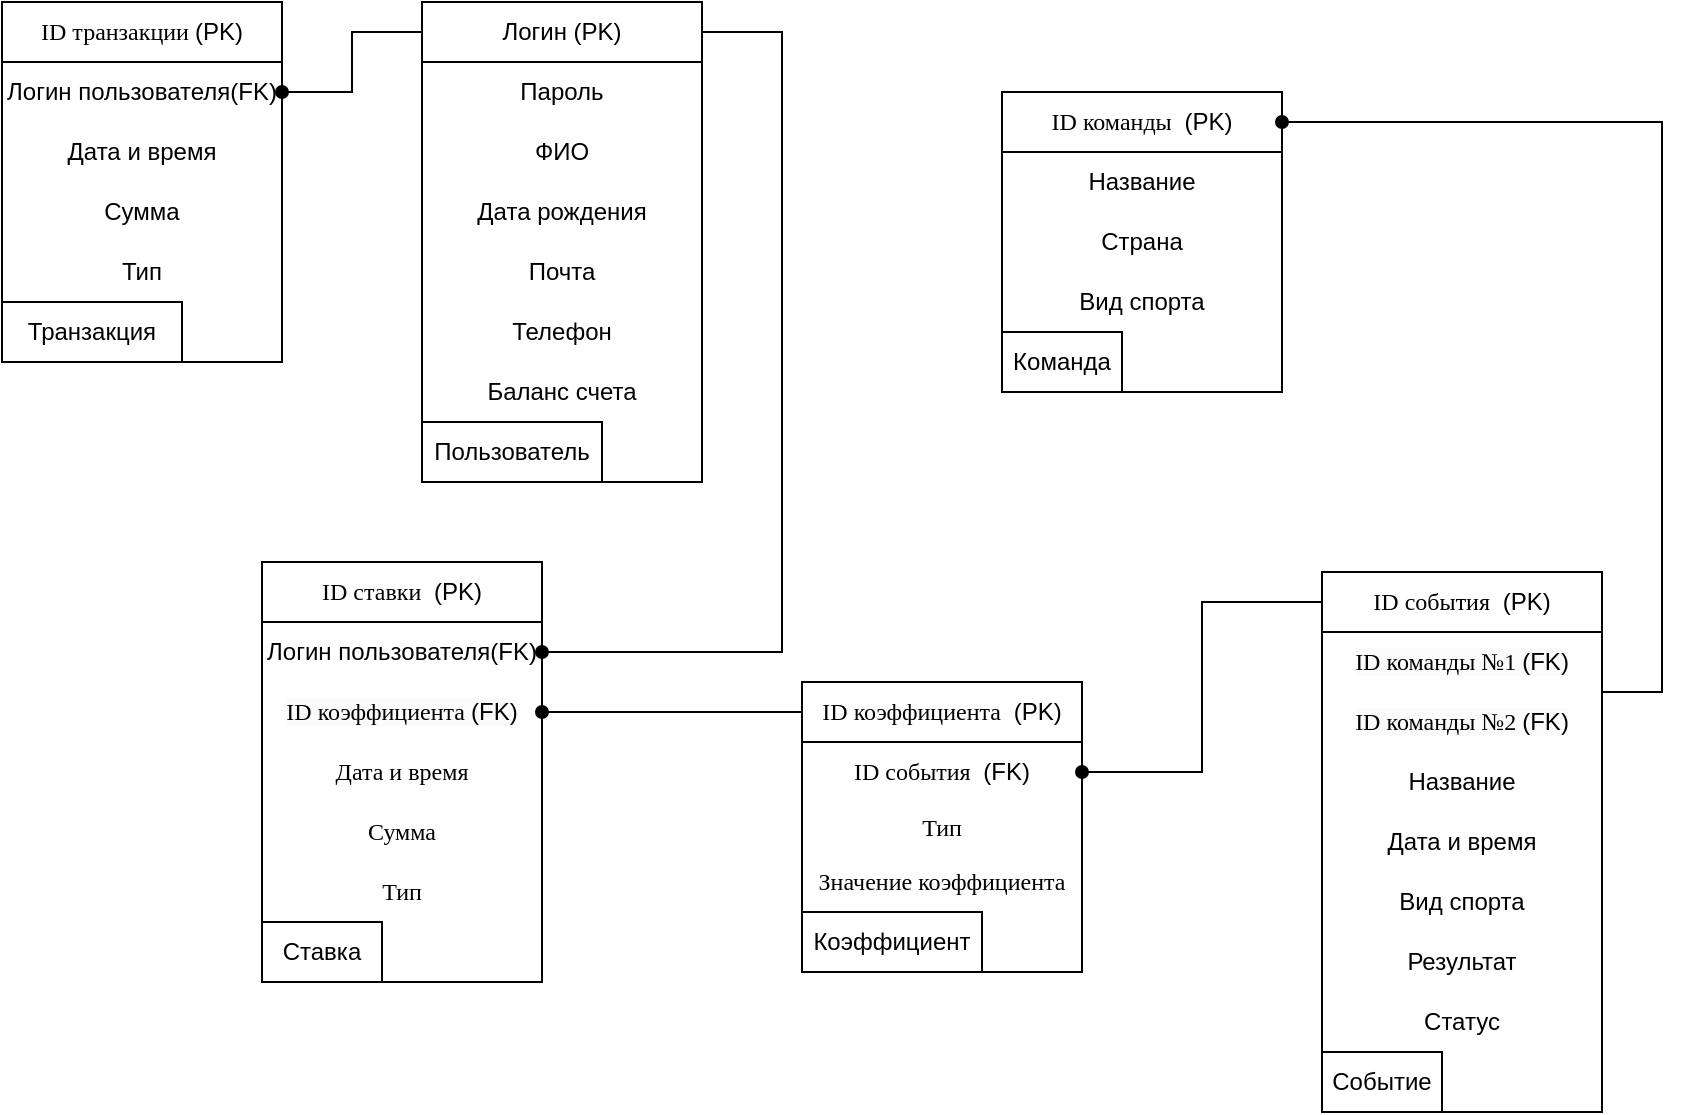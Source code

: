 <mxfile version="24.7.17">
  <diagram name="Страница — 1" id="kMK4P9hotfpQ_Spd6qPo">
    <mxGraphModel dx="925" dy="539" grid="1" gridSize="10" guides="1" tooltips="1" connect="1" arrows="1" fold="1" page="1" pageScale="1" pageWidth="827" pageHeight="1169" math="0" shadow="0">
      <root>
        <mxCell id="0" />
        <mxCell id="1" parent="0" />
        <mxCell id="Zv3L8iQLcZKGsGOPM7jH-1" value="" style="rounded=0;whiteSpace=wrap;html=1;fillColor=none;" parent="1" vertex="1">
          <mxGeometry x="220" y="300" width="140" height="240" as="geometry" />
        </mxCell>
        <mxCell id="Zv3L8iQLcZKGsGOPM7jH-2" style="edgeStyle=orthogonalEdgeStyle;rounded=0;orthogonalLoop=1;jettySize=auto;html=1;entryX=1;entryY=0.5;entryDx=0;entryDy=0;endArrow=oval;endFill=1;" parent="1" source="Zv3L8iQLcZKGsGOPM7jH-4" target="Zv3L8iQLcZKGsGOPM7jH-25" edge="1">
          <mxGeometry relative="1" as="geometry" />
        </mxCell>
        <mxCell id="Zv3L8iQLcZKGsGOPM7jH-3" style="edgeStyle=orthogonalEdgeStyle;rounded=0;orthogonalLoop=1;jettySize=auto;html=1;entryX=1;entryY=0.5;entryDx=0;entryDy=0;endArrow=oval;endFill=1;exitX=1;exitY=0.5;exitDx=0;exitDy=0;" parent="1" source="Zv3L8iQLcZKGsGOPM7jH-4" target="Zv3L8iQLcZKGsGOPM7jH-39" edge="1">
          <mxGeometry relative="1" as="geometry">
            <Array as="points">
              <mxPoint x="400" y="315" />
              <mxPoint x="400" y="625" />
            </Array>
          </mxGeometry>
        </mxCell>
        <mxCell id="Zv3L8iQLcZKGsGOPM7jH-4" value="Логин (PK)" style="rounded=0;whiteSpace=wrap;html=1;fillColor=none;" parent="1" vertex="1">
          <mxGeometry x="220" y="300" width="140" height="30" as="geometry" />
        </mxCell>
        <mxCell id="Zv3L8iQLcZKGsGOPM7jH-5" value="Пользователь" style="rounded=0;whiteSpace=wrap;html=1;fillColor=none;" parent="1" vertex="1">
          <mxGeometry x="220" y="510" width="90" height="30" as="geometry" />
        </mxCell>
        <mxCell id="Zv3L8iQLcZKGsGOPM7jH-6" value="Пароль" style="rounded=0;whiteSpace=wrap;html=1;fillColor=none;strokeColor=none;" parent="1" vertex="1">
          <mxGeometry x="220" y="330" width="140" height="30" as="geometry" />
        </mxCell>
        <mxCell id="Zv3L8iQLcZKGsGOPM7jH-7" value="" style="rounded=0;whiteSpace=wrap;html=1;fillColor=none;" parent="1" vertex="1">
          <mxGeometry x="140" y="580" width="140" height="210" as="geometry" />
        </mxCell>
        <mxCell id="Zv3L8iQLcZKGsGOPM7jH-8" value="&lt;font style=&quot;font-size: 12px;&quot;&gt;&lt;span style=&quot;line-height: 106%; font-family: &amp;quot;Times New Roman&amp;quot;, serif;&quot; lang=&quot;EN-US&quot;&gt;ID &lt;/span&gt;&lt;span style=&quot;line-height: 106%; font-family: &amp;quot;Times New Roman&amp;quot;, serif;&quot;&gt;ставки&amp;nbsp;&lt;/span&gt;&amp;nbsp;(PK)&lt;/font&gt;" style="rounded=0;whiteSpace=wrap;html=1;fillColor=none;" parent="1" vertex="1">
          <mxGeometry x="140" y="580" width="140" height="30" as="geometry" />
        </mxCell>
        <mxCell id="Zv3L8iQLcZKGsGOPM7jH-9" value="Ставка" style="rounded=0;whiteSpace=wrap;html=1;fillColor=none;" parent="1" vertex="1">
          <mxGeometry x="140" y="760" width="60" height="30" as="geometry" />
        </mxCell>
        <mxCell id="Zv3L8iQLcZKGsGOPM7jH-10" value="&lt;br&gt;&lt;span style=&quot;forced-color-adjust: none; color: rgb(0, 0, 0); font-size: 12px; font-style: normal; font-variant-ligatures: normal; font-variant-caps: normal; font-weight: 400; letter-spacing: normal; orphans: 2; text-align: center; text-indent: 0px; text-transform: none; widows: 2; word-spacing: 0px; -webkit-text-stroke-width: 0px; white-space: normal; background-color: rgb(251, 251, 251); text-decoration-thickness: initial; text-decoration-style: initial; text-decoration-color: initial; line-height: 12.72px; font-family: &amp;quot;Times New Roman&amp;quot;, serif;&quot; lang=&quot;EN-US&quot;&gt;ID&lt;span&gt;&amp;nbsp;коэффициента&amp;nbsp;&lt;/span&gt;&lt;/span&gt;&lt;span style=&quot;color: rgb(0, 0, 0); font-family: Helvetica; font-size: 12px; font-style: normal; font-variant-ligatures: normal; font-variant-caps: normal; font-weight: 400; letter-spacing: normal; orphans: 2; text-align: center; text-indent: 0px; text-transform: none; widows: 2; word-spacing: 0px; -webkit-text-stroke-width: 0px; white-space: normal; background-color: rgb(251, 251, 251); text-decoration-thickness: initial; text-decoration-style: initial; text-decoration-color: initial; display: inline !important; float: none;&quot;&gt;(FK)&lt;/span&gt;&lt;div&gt;&lt;br/&gt;&lt;/div&gt;" style="rounded=0;whiteSpace=wrap;html=1;fillColor=none;strokeColor=none;" parent="1" vertex="1">
          <mxGeometry x="140" y="640" width="140" height="30" as="geometry" />
        </mxCell>
        <mxCell id="Zv3L8iQLcZKGsGOPM7jH-11" value="" style="rounded=0;whiteSpace=wrap;html=1;fillColor=none;" parent="1" vertex="1">
          <mxGeometry x="670" y="585" width="140" height="270" as="geometry" />
        </mxCell>
        <mxCell id="Zv3L8iQLcZKGsGOPM7jH-12" style="edgeStyle=orthogonalEdgeStyle;rounded=0;orthogonalLoop=1;jettySize=auto;html=1;entryX=1;entryY=0.5;entryDx=0;entryDy=0;endArrow=oval;endFill=1;" parent="1" source="Zv3L8iQLcZKGsGOPM7jH-13" target="Zv3L8iQLcZKGsGOPM7jH-20" edge="1">
          <mxGeometry relative="1" as="geometry" />
        </mxCell>
        <mxCell id="Zv3L8iQLcZKGsGOPM7jH-13" value="&lt;font style=&quot;font-size: 12px;&quot;&gt;&lt;span style=&quot;line-height: 106%; font-family: &amp;quot;Times New Roman&amp;quot;, serif;&quot; lang=&quot;EN-US&quot;&gt;ID события&lt;/span&gt;&lt;span style=&quot;line-height: 106%; font-family: &amp;quot;Times New Roman&amp;quot;, serif;&quot;&gt;&amp;nbsp;&lt;/span&gt;&amp;nbsp;(PK)&lt;/font&gt;" style="rounded=0;whiteSpace=wrap;html=1;fillColor=none;" parent="1" vertex="1">
          <mxGeometry x="670" y="585" width="140" height="30" as="geometry" />
        </mxCell>
        <mxCell id="Zv3L8iQLcZKGsGOPM7jH-14" value="Событие" style="rounded=0;whiteSpace=wrap;html=1;fillColor=none;" parent="1" vertex="1">
          <mxGeometry x="670" y="825" width="60" height="30" as="geometry" />
        </mxCell>
        <mxCell id="Zv3L8iQLcZKGsGOPM7jH-15" value="&lt;div&gt;&lt;br&gt;&lt;/div&gt;" style="rounded=0;whiteSpace=wrap;html=1;fillColor=none;strokeColor=none;" parent="1" vertex="1">
          <mxGeometry x="670" y="615" width="140" height="30" as="geometry" />
        </mxCell>
        <mxCell id="Zv3L8iQLcZKGsGOPM7jH-16" value="" style="rounded=0;whiteSpace=wrap;html=1;fillColor=none;" parent="1" vertex="1">
          <mxGeometry x="410" y="640" width="140" height="145" as="geometry" />
        </mxCell>
        <mxCell id="Zv3L8iQLcZKGsGOPM7jH-17" style="edgeStyle=orthogonalEdgeStyle;rounded=0;orthogonalLoop=1;jettySize=auto;html=1;entryX=1;entryY=0.5;entryDx=0;entryDy=0;endArrow=oval;endFill=1;" parent="1" source="Zv3L8iQLcZKGsGOPM7jH-18" target="Zv3L8iQLcZKGsGOPM7jH-10" edge="1">
          <mxGeometry relative="1" as="geometry" />
        </mxCell>
        <mxCell id="Zv3L8iQLcZKGsGOPM7jH-18" value="&lt;font style=&quot;font-size: 12px;&quot;&gt;&lt;span style=&quot;line-height: 106%; font-family: &amp;quot;Times New Roman&amp;quot;, serif;&quot; lang=&quot;EN-US&quot;&gt;ID&amp;nbsp;&lt;/span&gt;&lt;span style=&quot;line-height: 106%; font-family: &amp;quot;Times New Roman&amp;quot;, serif;&quot;&gt;коэффициента&amp;nbsp;&lt;/span&gt;&amp;nbsp;(PK)&lt;/font&gt;" style="rounded=0;whiteSpace=wrap;html=1;fillColor=none;" parent="1" vertex="1">
          <mxGeometry x="410" y="640" width="140" height="30" as="geometry" />
        </mxCell>
        <mxCell id="Zv3L8iQLcZKGsGOPM7jH-19" value="Коэффициент" style="rounded=0;whiteSpace=wrap;html=1;fillColor=none;" parent="1" vertex="1">
          <mxGeometry x="410" y="755" width="90" height="30" as="geometry" />
        </mxCell>
        <mxCell id="Zv3L8iQLcZKGsGOPM7jH-20" value="&lt;font style=&quot;font-size: 12px;&quot;&gt;&lt;span style=&quot;line-height: 106%; font-family: &amp;quot;Times New Roman&amp;quot;, serif;&quot; lang=&quot;EN-US&quot;&gt;ID события&lt;/span&gt;&lt;span style=&quot;line-height: 106%; font-family: &amp;quot;Times New Roman&amp;quot;, serif;&quot;&gt;&amp;nbsp;&lt;/span&gt;&amp;nbsp;(FK)&lt;/font&gt;" style="rounded=0;whiteSpace=wrap;html=1;fillColor=none;fontColor=default;strokeColor=none;" parent="1" vertex="1">
          <mxGeometry x="410" y="670" width="140" height="30" as="geometry" />
        </mxCell>
        <mxCell id="Zv3L8iQLcZKGsGOPM7jH-21" value="" style="rounded=0;whiteSpace=wrap;html=1;fillColor=none;" parent="1" vertex="1">
          <mxGeometry x="10" y="300" width="140" height="180" as="geometry" />
        </mxCell>
        <mxCell id="Zv3L8iQLcZKGsGOPM7jH-22" value="&lt;font style=&quot;font-size: 12px;&quot;&gt;&lt;span style=&quot;font-family: &amp;quot;Times New Roman&amp;quot;, serif;&quot; lang=&quot;EN-US&quot;&gt;ID &lt;/span&gt;&lt;span style=&quot;line-height: 106%; font-family: &amp;quot;Times New Roman&amp;quot;, serif;&quot;&gt;транзакции&amp;nbsp;&lt;/span&gt;(PK)&lt;/font&gt;" style="rounded=0;whiteSpace=wrap;html=1;fillColor=none;" parent="1" vertex="1">
          <mxGeometry x="10" y="300" width="140" height="30" as="geometry" />
        </mxCell>
        <mxCell id="Zv3L8iQLcZKGsGOPM7jH-23" value="Транзакция" style="rounded=0;whiteSpace=wrap;html=1;fillColor=none;" parent="1" vertex="1">
          <mxGeometry x="10" y="450" width="90" height="30" as="geometry" />
        </mxCell>
        <mxCell id="Zv3L8iQLcZKGsGOPM7jH-24" value="" style="rounded=0;whiteSpace=wrap;html=1;fillColor=none;strokeColor=none;" parent="1" vertex="1">
          <mxGeometry x="10" y="330" width="140" height="30" as="geometry" />
        </mxCell>
        <mxCell id="Zv3L8iQLcZKGsGOPM7jH-25" value="Логин пользователя(FK)" style="rounded=0;whiteSpace=wrap;html=1;fillColor=none;strokeColor=none;" parent="1" vertex="1">
          <mxGeometry x="10" y="330" width="140" height="30" as="geometry" />
        </mxCell>
        <mxCell id="Zv3L8iQLcZKGsGOPM7jH-27" value="" style="rounded=0;whiteSpace=wrap;html=1;fillColor=none;" parent="1" vertex="1">
          <mxGeometry x="510" y="345" width="140" height="150" as="geometry" />
        </mxCell>
        <mxCell id="Zv3L8iQLcZKGsGOPM7jH-42" style="edgeStyle=orthogonalEdgeStyle;rounded=0;orthogonalLoop=1;jettySize=auto;html=1;entryX=1;entryY=0;entryDx=0;entryDy=0;endArrow=none;endFill=0;startArrow=oval;startFill=1;exitX=1;exitY=0.5;exitDx=0;exitDy=0;" parent="1" source="Zv3L8iQLcZKGsGOPM7jH-29" target="Zv3L8iQLcZKGsGOPM7jH-41" edge="1">
          <mxGeometry relative="1" as="geometry">
            <Array as="points">
              <mxPoint x="840" y="360" />
              <mxPoint x="840" y="645" />
            </Array>
          </mxGeometry>
        </mxCell>
        <mxCell id="Zv3L8iQLcZKGsGOPM7jH-29" value="&lt;font style=&quot;font-size: 12px;&quot;&gt;&lt;span style=&quot;line-height: 106%; font-family: &amp;quot;Times New Roman&amp;quot;, serif;&quot; lang=&quot;EN-US&quot;&gt;ID команды&lt;/span&gt;&lt;span style=&quot;line-height: 106%; font-family: &amp;quot;Times New Roman&amp;quot;, serif;&quot;&gt;&amp;nbsp;&lt;/span&gt;&amp;nbsp;(PK)&lt;/font&gt;" style="rounded=0;whiteSpace=wrap;html=1;fillColor=none;" parent="1" vertex="1">
          <mxGeometry x="510" y="345" width="140" height="30" as="geometry" />
        </mxCell>
        <mxCell id="Zv3L8iQLcZKGsGOPM7jH-30" value="Команда" style="rounded=0;whiteSpace=wrap;html=1;fillColor=none;" parent="1" vertex="1">
          <mxGeometry x="510" y="465" width="60" height="30" as="geometry" />
        </mxCell>
        <mxCell id="Zv3L8iQLcZKGsGOPM7jH-39" value="&lt;font style=&quot;font-size: 12px;&quot;&gt;Логин пользователя(FK)&lt;/font&gt;" style="rounded=0;whiteSpace=wrap;html=1;fillColor=none;strokeColor=none;" parent="1" vertex="1">
          <mxGeometry x="140" y="610" width="140" height="30" as="geometry" />
        </mxCell>
        <mxCell id="Zv3L8iQLcZKGsGOPM7jH-40" value="&lt;br&gt;&lt;span style=&quot;forced-color-adjust: none; color: rgb(0, 0, 0); font-size: 12px; font-style: normal; font-variant-ligatures: normal; font-variant-caps: normal; font-weight: 400; letter-spacing: normal; orphans: 2; text-align: center; text-indent: 0px; text-transform: none; widows: 2; word-spacing: 0px; -webkit-text-stroke-width: 0px; white-space: normal; background-color: rgb(251, 251, 251); text-decoration-thickness: initial; text-decoration-style: initial; text-decoration-color: initial; line-height: 12.72px; font-family: &amp;quot;Times New Roman&amp;quot;, serif;&quot; lang=&quot;EN-US&quot;&gt;ID&lt;span&gt;&amp;nbsp;команды №1&amp;nbsp;&lt;/span&gt;&lt;/span&gt;&lt;span style=&quot;color: rgb(0, 0, 0); font-family: Helvetica; font-size: 12px; font-style: normal; font-variant-ligatures: normal; font-variant-caps: normal; font-weight: 400; letter-spacing: normal; orphans: 2; text-align: center; text-indent: 0px; text-transform: none; widows: 2; word-spacing: 0px; -webkit-text-stroke-width: 0px; white-space: normal; background-color: rgb(251, 251, 251); text-decoration-thickness: initial; text-decoration-style: initial; text-decoration-color: initial; display: inline !important; float: none;&quot;&gt;(FK)&lt;/span&gt;&lt;div&gt;&lt;br&gt;&lt;/div&gt;" style="rounded=0;whiteSpace=wrap;html=1;fillColor=none;strokeColor=none;" parent="1" vertex="1">
          <mxGeometry x="670" y="615" width="140" height="30" as="geometry" />
        </mxCell>
        <mxCell id="Zv3L8iQLcZKGsGOPM7jH-41" value="&lt;br&gt;&lt;span style=&quot;forced-color-adjust: none; color: rgb(0, 0, 0); font-size: 12px; font-style: normal; font-variant-ligatures: normal; font-variant-caps: normal; font-weight: 400; letter-spacing: normal; orphans: 2; text-align: center; text-indent: 0px; text-transform: none; widows: 2; word-spacing: 0px; -webkit-text-stroke-width: 0px; white-space: normal; background-color: rgb(251, 251, 251); text-decoration-thickness: initial; text-decoration-style: initial; text-decoration-color: initial; line-height: 12.72px; font-family: &amp;quot;Times New Roman&amp;quot;, serif;&quot; lang=&quot;EN-US&quot;&gt;ID&lt;span&gt;&amp;nbsp;команды №2&amp;nbsp;&lt;/span&gt;&lt;/span&gt;&lt;span style=&quot;color: rgb(0, 0, 0); font-family: Helvetica; font-size: 12px; font-style: normal; font-variant-ligatures: normal; font-variant-caps: normal; font-weight: 400; letter-spacing: normal; orphans: 2; text-align: center; text-indent: 0px; text-transform: none; widows: 2; word-spacing: 0px; -webkit-text-stroke-width: 0px; white-space: normal; background-color: rgb(251, 251, 251); text-decoration-thickness: initial; text-decoration-style: initial; text-decoration-color: initial; display: inline !important; float: none;&quot;&gt;(FK)&lt;/span&gt;&lt;div&gt;&lt;br&gt;&lt;/div&gt;" style="rounded=0;whiteSpace=wrap;html=1;fillColor=none;strokeColor=none;" parent="1" vertex="1">
          <mxGeometry x="670" y="645" width="140" height="30" as="geometry" />
        </mxCell>
        <mxCell id="zN8g0UmoBPYqsvCIbO3J-1" value="ФИО" style="rounded=0;whiteSpace=wrap;html=1;fillColor=none;strokeColor=none;" vertex="1" parent="1">
          <mxGeometry x="220" y="360" width="140" height="30" as="geometry" />
        </mxCell>
        <mxCell id="zN8g0UmoBPYqsvCIbO3J-2" value="Баланс счета" style="rounded=0;whiteSpace=wrap;html=1;fillColor=none;strokeColor=none;" vertex="1" parent="1">
          <mxGeometry x="220" y="480" width="140" height="30" as="geometry" />
        </mxCell>
        <mxCell id="zN8g0UmoBPYqsvCIbO3J-3" value="Телефон" style="rounded=0;whiteSpace=wrap;html=1;fillColor=none;strokeColor=none;" vertex="1" parent="1">
          <mxGeometry x="220" y="450" width="140" height="30" as="geometry" />
        </mxCell>
        <mxCell id="zN8g0UmoBPYqsvCIbO3J-4" value="Дата рождения" style="rounded=0;whiteSpace=wrap;html=1;fillColor=none;strokeColor=none;" vertex="1" parent="1">
          <mxGeometry x="220" y="390" width="140" height="30" as="geometry" />
        </mxCell>
        <mxCell id="zN8g0UmoBPYqsvCIbO3J-5" value="Почта" style="rounded=0;whiteSpace=wrap;html=1;fillColor=none;strokeColor=none;" vertex="1" parent="1">
          <mxGeometry x="220" y="420" width="140" height="30" as="geometry" />
        </mxCell>
        <mxCell id="zN8g0UmoBPYqsvCIbO3J-7" value="Дата и время&lt;span style=&quot;color: rgba(0, 0, 0, 0); font-family: monospace; font-size: 0px; text-align: start; text-wrap: nowrap;&quot;&gt;%3CmxGraphModel%3E%3Croot%3E%3CmxCell%20id%3D%220%22%2F%3E%3CmxCell%20id%3D%221%22%20parent%3D%220%22%2F%3E%3CmxCell%20id%3D%222%22%20value%3D%22%D0%9B%D0%BE%D0%B3%D0%B8%D0%BD%20%D0%BF%D0%BE%D0%BB%D1%8C%D0%B7%D0%BE%D0%B2%D0%B0%D1%82%D0%B5%D0%BB%D1%8F(FK)%22%20style%3D%22rounded%3D0%3BwhiteSpace%3Dwrap%3Bhtml%3D1%3BfillColor%3Dnone%3BstrokeColor%3Dnone%3B%22%20vertex%3D%221%22%20parent%3D%221%22%3E%3CmxGeometry%20x%3D%2213%22%20y%3D%22270%22%20width%3D%22140%22%20height%3D%2230%22%20as%3D%22geometry%22%2F%3E%3C%2FmxCell%3E%3C%2Froot%3E%3C%2FmxGraphModel%3E&lt;/span&gt;" style="rounded=0;whiteSpace=wrap;html=1;fillColor=none;strokeColor=none;" vertex="1" parent="1">
          <mxGeometry x="10" y="360" width="140" height="30" as="geometry" />
        </mxCell>
        <mxCell id="zN8g0UmoBPYqsvCIbO3J-8" value="Сумма" style="rounded=0;whiteSpace=wrap;html=1;fillColor=none;strokeColor=none;" vertex="1" parent="1">
          <mxGeometry x="10" y="390" width="140" height="30" as="geometry" />
        </mxCell>
        <mxCell id="zN8g0UmoBPYqsvCIbO3J-9" value="Тип" style="rounded=0;whiteSpace=wrap;html=1;fillColor=none;strokeColor=none;" vertex="1" parent="1">
          <mxGeometry x="10" y="420" width="140" height="30" as="geometry" />
        </mxCell>
        <mxCell id="zN8g0UmoBPYqsvCIbO3J-10" value="&lt;font face=&quot;Times New Roman, serif&quot;&gt;Дата и время&lt;/font&gt;&lt;span style=&quot;color: rgba(0, 0, 0, 0); font-family: monospace; font-size: 0px; text-align: start; text-wrap: nowrap;&quot;&gt;%3CmxGraphModel%3E%3Croot%3E%3CmxCell%20id%3D%220%22%2F%3E%3CmxCell%20id%3D%221%22%20parent%3D%220%22%2F%3E%3CmxCell%20id%3D%222%22%20value%3D%22%26lt%3Bfont%20style%3D%26quot%3Bfont-size%3A%2012px%3B%26quot%3B%26gt%3B%26lt%3Bspan%20style%3D%26quot%3Bline-height%3A%20106%25%3B%20font-family%3A%20%26amp%3Bquot%3BTimes%20New%20Roman%26amp%3Bquot%3B%2C%20serif%3B%26quot%3B%20lang%3D%26quot%3BEN-US%26quot%3B%26gt%3BID%20%D1%81%D0%BE%D0%B1%D1%8B%D1%82%D0%B8%D1%8F%26lt%3B%2Fspan%26gt%3B%26lt%3Bspan%20style%3D%26quot%3Bline-height%3A%20106%25%3B%20font-family%3A%20%26amp%3Bquot%3BTimes%20New%20Roman%26amp%3Bquot%3B%2C%20serif%3B%26quot%3B%26gt%3B%26amp%3Bnbsp%3B%26lt%3B%2Fspan%26gt%3B%26amp%3Bnbsp%3B(FK)%26lt%3B%2Ffont%26gt%3B%22%20style%3D%22rounded%3D0%3BwhiteSpace%3Dwrap%3Bhtml%3D1%3BfillColor%3Dnone%3BfontColor%3Ddefault%3BstrokeColor%3Dnone%3B%22%20vertex%3D%221%22%20parent%3D%221%22%3E%3CmxGeometry%20x%3D%22450%22%20y%3D%22705%22%20width%3D%22140%22%20height%3D%2230%22%20as%3D%22geometry%22%2F%3E%3C%2FmxCell%3E%3C%2Froot%3E%3C%2FmxGraphModel%3E&lt;/span&gt;" style="rounded=0;whiteSpace=wrap;html=1;fillColor=none;fontColor=default;strokeColor=none;" vertex="1" parent="1">
          <mxGeometry x="140" y="670" width="140" height="30" as="geometry" />
        </mxCell>
        <mxCell id="zN8g0UmoBPYqsvCIbO3J-11" value="&lt;font face=&quot;Times New Roman, serif&quot;&gt;Сумма&lt;/font&gt;" style="rounded=0;whiteSpace=wrap;html=1;fillColor=none;fontColor=default;strokeColor=none;" vertex="1" parent="1">
          <mxGeometry x="140" y="700" width="140" height="30" as="geometry" />
        </mxCell>
        <mxCell id="zN8g0UmoBPYqsvCIbO3J-12" value="&lt;font face=&quot;Times New Roman, serif&quot;&gt;Тип&lt;/font&gt;" style="rounded=0;whiteSpace=wrap;html=1;fillColor=none;fontColor=default;strokeColor=none;" vertex="1" parent="1">
          <mxGeometry x="140" y="730" width="140" height="30" as="geometry" />
        </mxCell>
        <mxCell id="zN8g0UmoBPYqsvCIbO3J-14" value="&lt;font face=&quot;Times New Roman, serif&quot;&gt;Тип&lt;/font&gt;" style="rounded=0;whiteSpace=wrap;html=1;fillColor=none;fontColor=default;strokeColor=none;" vertex="1" parent="1">
          <mxGeometry x="410" y="697.5" width="140" height="30" as="geometry" />
        </mxCell>
        <mxCell id="zN8g0UmoBPYqsvCIbO3J-15" value="&lt;font face=&quot;Times New Roman, serif&quot;&gt;Значение коэффициента&lt;/font&gt;" style="rounded=0;whiteSpace=wrap;html=1;fillColor=none;fontColor=default;strokeColor=none;" vertex="1" parent="1">
          <mxGeometry x="410" y="725" width="140" height="30" as="geometry" />
        </mxCell>
        <mxCell id="zN8g0UmoBPYqsvCIbO3J-16" value="&lt;div&gt;Название&lt;/div&gt;" style="rounded=0;whiteSpace=wrap;html=1;fillColor=none;strokeColor=none;" vertex="1" parent="1">
          <mxGeometry x="670" y="675" width="140" height="30" as="geometry" />
        </mxCell>
        <mxCell id="zN8g0UmoBPYqsvCIbO3J-17" value="&lt;div&gt;Дата и время&lt;/div&gt;" style="rounded=0;whiteSpace=wrap;html=1;fillColor=none;strokeColor=none;" vertex="1" parent="1">
          <mxGeometry x="670" y="705" width="140" height="30" as="geometry" />
        </mxCell>
        <mxCell id="zN8g0UmoBPYqsvCIbO3J-18" value="&lt;div&gt;Вид спорта&lt;/div&gt;" style="rounded=0;whiteSpace=wrap;html=1;fillColor=none;strokeColor=none;" vertex="1" parent="1">
          <mxGeometry x="670" y="735" width="140" height="30" as="geometry" />
        </mxCell>
        <mxCell id="zN8g0UmoBPYqsvCIbO3J-19" value="&lt;div&gt;Результат&lt;/div&gt;" style="rounded=0;whiteSpace=wrap;html=1;fillColor=none;strokeColor=none;" vertex="1" parent="1">
          <mxGeometry x="670" y="765" width="140" height="30" as="geometry" />
        </mxCell>
        <mxCell id="zN8g0UmoBPYqsvCIbO3J-20" value="&lt;div&gt;Статус&lt;/div&gt;" style="rounded=0;whiteSpace=wrap;html=1;fillColor=none;strokeColor=none;" vertex="1" parent="1">
          <mxGeometry x="670" y="795" width="140" height="30" as="geometry" />
        </mxCell>
        <mxCell id="zN8g0UmoBPYqsvCIbO3J-21" value="&lt;div&gt;Название&lt;/div&gt;" style="rounded=0;whiteSpace=wrap;html=1;fillColor=none;strokeColor=none;" vertex="1" parent="1">
          <mxGeometry x="510" y="375" width="140" height="30" as="geometry" />
        </mxCell>
        <mxCell id="zN8g0UmoBPYqsvCIbO3J-22" value="&lt;div&gt;Страна&lt;/div&gt;" style="rounded=0;whiteSpace=wrap;html=1;fillColor=none;strokeColor=none;" vertex="1" parent="1">
          <mxGeometry x="510" y="405" width="140" height="30" as="geometry" />
        </mxCell>
        <mxCell id="zN8g0UmoBPYqsvCIbO3J-23" value="&lt;div&gt;Вид спорта&lt;/div&gt;" style="rounded=0;whiteSpace=wrap;html=1;fillColor=none;strokeColor=none;" vertex="1" parent="1">
          <mxGeometry x="510" y="435" width="140" height="30" as="geometry" />
        </mxCell>
      </root>
    </mxGraphModel>
  </diagram>
</mxfile>
